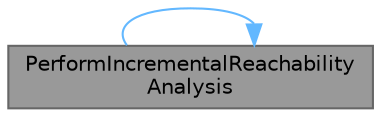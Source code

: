 digraph "PerformIncrementalReachabilityAnalysis"
{
 // INTERACTIVE_SVG=YES
 // LATEX_PDF_SIZE
  bgcolor="transparent";
  edge [fontname=Helvetica,fontsize=10,labelfontname=Helvetica,labelfontsize=10];
  node [fontname=Helvetica,fontsize=10,shape=box,height=0.2,width=0.4];
  rankdir="LR";
  Node1 [id="Node000001",label="PerformIncrementalReachability\lAnalysis",height=0.2,width=0.4,color="gray40", fillcolor="grey60", style="filled", fontcolor="black",tooltip="Incrementally perform reachability analysis."];
  Node1 -> Node1 [id="edge1_Node000001_Node000001",color="steelblue1",style="solid",tooltip=" "];
}

